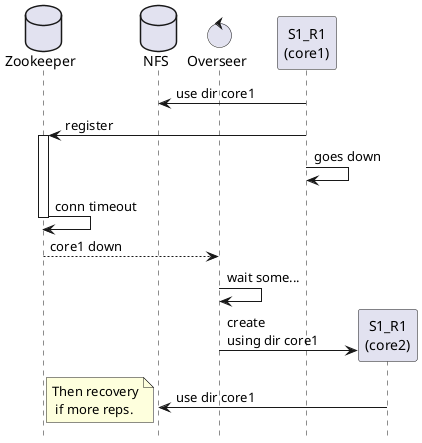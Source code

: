@startuml
hide footbox
database "Zookeeper" as zk
database "NFS" as nfs
control "Overseer" as os
participant "S1_R1\n(core1)" as n1

n1->nfs: use dir core1
n1->zk:register
activate zk
n1->n1: goes down
zk->zk: conn timeout
deactivate zk
zk-->os: core1 down
os->os: wait some...
create participant "S1_R1\n(core2)" as n2
os->n2: create \nusing dir core1
n2->nfs:use dir core1
note left: Then recovery\n if more reps.



@enduml